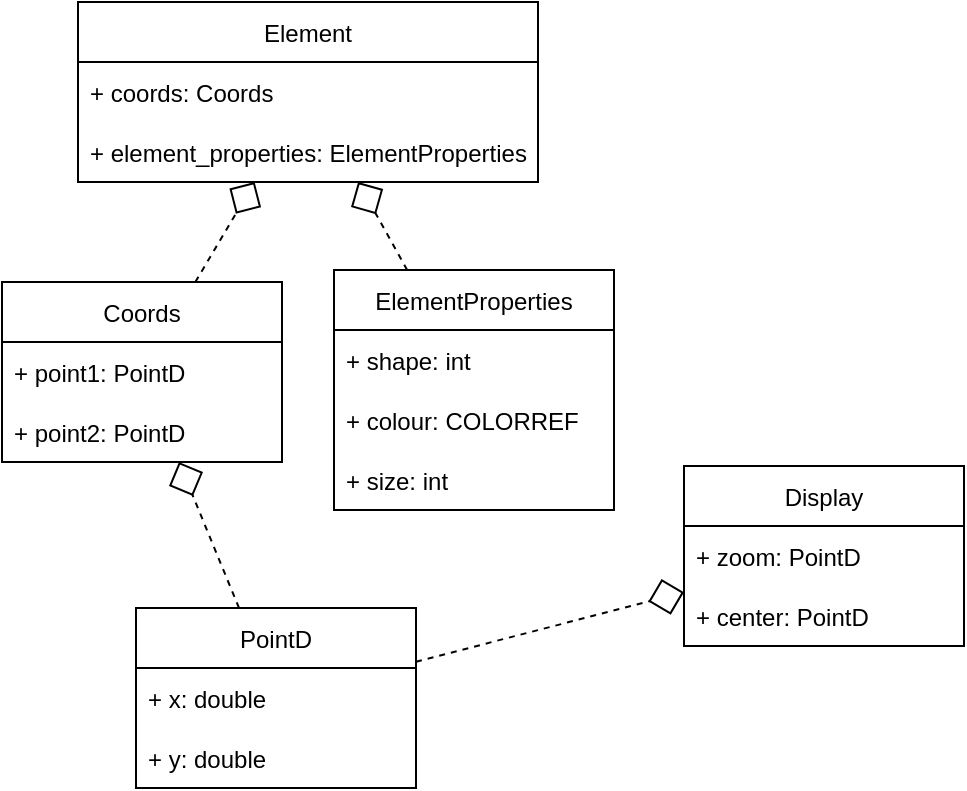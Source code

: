 <mxfile version="20.2.3" type="device"><diagram id="Dup-CIRgXwhDp9JAEMj7" name="Page-1"><mxGraphModel dx="1209" dy="62" grid="0" gridSize="10" guides="1" tooltips="1" connect="1" arrows="1" fold="1" page="0" pageScale="1" pageWidth="850" pageHeight="1100" math="0" shadow="0"><root><mxCell id="0"/><mxCell id="1" parent="0"/><mxCell id="oyVe7DKcPHov7H05AgG--2" value="Element" style="swimlane;fontStyle=0;childLayout=stackLayout;horizontal=1;startSize=30;horizontalStack=0;resizeParent=1;resizeParentMax=0;resizeLast=0;collapsible=1;marginBottom=0;" vertex="1" parent="1"><mxGeometry x="-50" y="429" width="230" height="90" as="geometry"><mxRectangle x="-86" y="454" width="79" height="30" as="alternateBounds"/></mxGeometry></mxCell><mxCell id="oyVe7DKcPHov7H05AgG--3" value="+ coords: Coords" style="text;strokeColor=none;fillColor=none;align=left;verticalAlign=middle;spacingLeft=4;spacingRight=4;overflow=hidden;points=[[0,0.5],[1,0.5]];portConstraint=eastwest;rotatable=0;" vertex="1" parent="oyVe7DKcPHov7H05AgG--2"><mxGeometry y="30" width="230" height="30" as="geometry"/></mxCell><mxCell id="oyVe7DKcPHov7H05AgG--4" value="+ element_properties: ElementProperties" style="text;strokeColor=none;fillColor=none;align=left;verticalAlign=middle;spacingLeft=4;spacingRight=4;overflow=hidden;points=[[0,0.5],[1,0.5]];portConstraint=eastwest;rotatable=0;" vertex="1" parent="oyVe7DKcPHov7H05AgG--2"><mxGeometry y="60" width="230" height="30" as="geometry"/></mxCell><mxCell id="oyVe7DKcPHov7H05AgG--6" value="ElementProperties" style="swimlane;fontStyle=0;childLayout=stackLayout;horizontal=1;startSize=30;horizontalStack=0;resizeParent=1;resizeParentMax=0;resizeLast=0;collapsible=1;marginBottom=0;" vertex="1" parent="1"><mxGeometry x="78" y="563" width="140" height="120" as="geometry"><mxRectangle x="230" y="454" width="134" height="30" as="alternateBounds"/></mxGeometry></mxCell><mxCell id="oyVe7DKcPHov7H05AgG--7" value="+ shape: int" style="text;strokeColor=none;fillColor=none;align=left;verticalAlign=middle;spacingLeft=4;spacingRight=4;overflow=hidden;points=[[0,0.5],[1,0.5]];portConstraint=eastwest;rotatable=0;" vertex="1" parent="oyVe7DKcPHov7H05AgG--6"><mxGeometry y="30" width="140" height="30" as="geometry"/></mxCell><mxCell id="oyVe7DKcPHov7H05AgG--9" value="+ colour: COLORREF" style="text;strokeColor=none;fillColor=none;align=left;verticalAlign=middle;spacingLeft=4;spacingRight=4;overflow=hidden;points=[[0,0.5],[1,0.5]];portConstraint=eastwest;rotatable=0;" vertex="1" parent="oyVe7DKcPHov7H05AgG--6"><mxGeometry y="60" width="140" height="30" as="geometry"/></mxCell><mxCell id="oyVe7DKcPHov7H05AgG--8" value="+ size: int" style="text;strokeColor=none;fillColor=none;align=left;verticalAlign=middle;spacingLeft=4;spacingRight=4;overflow=hidden;points=[[0,0.5],[1,0.5]];portConstraint=eastwest;rotatable=0;" vertex="1" parent="oyVe7DKcPHov7H05AgG--6"><mxGeometry y="90" width="140" height="30" as="geometry"/></mxCell><mxCell id="oyVe7DKcPHov7H05AgG--11" value="Coords" style="swimlane;fontStyle=0;childLayout=stackLayout;horizontal=1;startSize=30;horizontalStack=0;resizeParent=1;resizeParentMax=0;resizeLast=0;collapsible=1;marginBottom=0;" vertex="1" parent="1"><mxGeometry x="-88" y="569" width="140" height="90" as="geometry"><mxRectangle x="230" y="454" width="134" height="30" as="alternateBounds"/></mxGeometry></mxCell><mxCell id="oyVe7DKcPHov7H05AgG--12" value="+ point1: PointD" style="text;strokeColor=none;fillColor=none;align=left;verticalAlign=middle;spacingLeft=4;spacingRight=4;overflow=hidden;points=[[0,0.5],[1,0.5]];portConstraint=eastwest;rotatable=0;" vertex="1" parent="oyVe7DKcPHov7H05AgG--11"><mxGeometry y="30" width="140" height="30" as="geometry"/></mxCell><mxCell id="oyVe7DKcPHov7H05AgG--13" value="+ point2: PointD" style="text;strokeColor=none;fillColor=none;align=left;verticalAlign=middle;spacingLeft=4;spacingRight=4;overflow=hidden;points=[[0,0.5],[1,0.5]];portConstraint=eastwest;rotatable=0;" vertex="1" parent="oyVe7DKcPHov7H05AgG--11"><mxGeometry y="60" width="140" height="30" as="geometry"/></mxCell><mxCell id="oyVe7DKcPHov7H05AgG--15" value="Display" style="swimlane;fontStyle=0;childLayout=stackLayout;horizontal=1;startSize=30;horizontalStack=0;resizeParent=1;resizeParentMax=0;resizeLast=0;collapsible=1;marginBottom=0;" vertex="1" parent="1"><mxGeometry x="253" y="661" width="140" height="90" as="geometry"><mxRectangle x="230" y="454" width="134" height="30" as="alternateBounds"/></mxGeometry></mxCell><mxCell id="oyVe7DKcPHov7H05AgG--16" value="+ zoom: PointD" style="text;strokeColor=none;fillColor=none;align=left;verticalAlign=middle;spacingLeft=4;spacingRight=4;overflow=hidden;points=[[0,0.5],[1,0.5]];portConstraint=eastwest;rotatable=0;" vertex="1" parent="oyVe7DKcPHov7H05AgG--15"><mxGeometry y="30" width="140" height="30" as="geometry"/></mxCell><mxCell id="oyVe7DKcPHov7H05AgG--17" value="+ center: PointD" style="text;strokeColor=none;fillColor=none;align=left;verticalAlign=middle;spacingLeft=4;spacingRight=4;overflow=hidden;points=[[0,0.5],[1,0.5]];portConstraint=eastwest;rotatable=0;" vertex="1" parent="oyVe7DKcPHov7H05AgG--15"><mxGeometry y="60" width="140" height="30" as="geometry"/></mxCell><mxCell id="oyVe7DKcPHov7H05AgG--18" value="PointD" style="swimlane;fontStyle=0;childLayout=stackLayout;horizontal=1;startSize=30;horizontalStack=0;resizeParent=1;resizeParentMax=0;resizeLast=0;collapsible=1;marginBottom=0;" vertex="1" parent="1"><mxGeometry x="-21" y="732" width="140" height="90" as="geometry"><mxRectangle x="230" y="454" width="134" height="30" as="alternateBounds"/></mxGeometry></mxCell><mxCell id="oyVe7DKcPHov7H05AgG--19" value="+ x: double" style="text;strokeColor=none;fillColor=none;align=left;verticalAlign=middle;spacingLeft=4;spacingRight=4;overflow=hidden;points=[[0,0.5],[1,0.5]];portConstraint=eastwest;rotatable=0;" vertex="1" parent="oyVe7DKcPHov7H05AgG--18"><mxGeometry y="30" width="140" height="30" as="geometry"/></mxCell><mxCell id="oyVe7DKcPHov7H05AgG--20" value="+ y: double" style="text;strokeColor=none;fillColor=none;align=left;verticalAlign=middle;spacingLeft=4;spacingRight=4;overflow=hidden;points=[[0,0.5],[1,0.5]];portConstraint=eastwest;rotatable=0;" vertex="1" parent="oyVe7DKcPHov7H05AgG--18"><mxGeometry y="60" width="140" height="30" as="geometry"/></mxCell><mxCell id="oyVe7DKcPHov7H05AgG--21" value="" style="endArrow=diamond;html=1;rounded=0;endFill=0;strokeWidth=1;endSize=16;startSize=16;dashed=1;" edge="1" parent="1" source="oyVe7DKcPHov7H05AgG--11" target="oyVe7DKcPHov7H05AgG--2"><mxGeometry width="50" height="50" relative="1" as="geometry"><mxPoint x="340" y="671" as="sourcePoint"/><mxPoint x="290" y="721" as="targetPoint"/></mxGeometry></mxCell><mxCell id="oyVe7DKcPHov7H05AgG--22" value="" style="endArrow=diamond;html=1;rounded=0;endFill=0;strokeWidth=1;endSize=16;startSize=16;dashed=1;" edge="1" parent="1" source="oyVe7DKcPHov7H05AgG--6" target="oyVe7DKcPHov7H05AgG--2"><mxGeometry width="50" height="50" relative="1" as="geometry"><mxPoint x="57.999" y="587" as="sourcePoint"/><mxPoint x="87.641" y="537" as="targetPoint"/></mxGeometry></mxCell><mxCell id="oyVe7DKcPHov7H05AgG--23" value="" style="endArrow=diamond;html=1;rounded=0;endFill=0;strokeWidth=1;endSize=16;startSize=16;dashed=1;" edge="1" parent="1" source="oyVe7DKcPHov7H05AgG--18" target="oyVe7DKcPHov7H05AgG--11"><mxGeometry width="50" height="50" relative="1" as="geometry"><mxPoint x="328.507" y="691" as="sourcePoint"/><mxPoint x="303.997" y="647" as="targetPoint"/></mxGeometry></mxCell><mxCell id="oyVe7DKcPHov7H05AgG--25" value="" style="endArrow=diamond;html=1;rounded=0;endFill=0;strokeWidth=1;endSize=16;startSize=16;dashed=1;" edge="1" parent="1" source="oyVe7DKcPHov7H05AgG--18" target="oyVe7DKcPHov7H05AgG--15"><mxGeometry width="50" height="50" relative="1" as="geometry"><mxPoint x="295.997" y="691" as="sourcePoint"/><mxPoint x="326.003" y="764" as="targetPoint"/></mxGeometry></mxCell></root></mxGraphModel></diagram></mxfile>